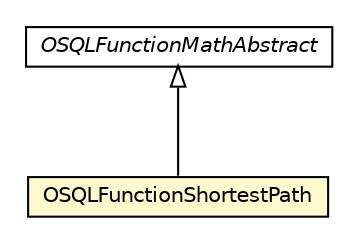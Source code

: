 #!/usr/local/bin/dot
#
# Class diagram 
# Generated by UMLGraph version R5_6-24-gf6e263 (http://www.umlgraph.org/)
#

digraph G {
	edge [fontname="Helvetica",fontsize=10,labelfontname="Helvetica",labelfontsize=10];
	node [fontname="Helvetica",fontsize=10,shape=plaintext];
	nodesep=0.25;
	ranksep=0.5;
	// com.orientechnologies.orient.core.sql.functions.math.OSQLFunctionMathAbstract
	c6208582 [label=<<table title="com.orientechnologies.orient.core.sql.functions.math.OSQLFunctionMathAbstract" border="0" cellborder="1" cellspacing="0" cellpadding="2" port="p" href="../math/OSQLFunctionMathAbstract.html">
		<tr><td><table border="0" cellspacing="0" cellpadding="1">
<tr><td align="center" balign="center"><font face="Helvetica-Oblique"> OSQLFunctionMathAbstract </font></td></tr>
		</table></td></tr>
		</table>>, URL="../math/OSQLFunctionMathAbstract.html", fontname="Helvetica", fontcolor="black", fontsize=10.0];
	// com.orientechnologies.orient.core.sql.functions.graph.OSQLFunctionShortestPath
	c6208593 [label=<<table title="com.orientechnologies.orient.core.sql.functions.graph.OSQLFunctionShortestPath" border="0" cellborder="1" cellspacing="0" cellpadding="2" port="p" bgcolor="lemonChiffon" href="./OSQLFunctionShortestPath.html">
		<tr><td><table border="0" cellspacing="0" cellpadding="1">
<tr><td align="center" balign="center"> OSQLFunctionShortestPath </td></tr>
		</table></td></tr>
		</table>>, URL="./OSQLFunctionShortestPath.html", fontname="Helvetica", fontcolor="black", fontsize=10.0];
	//com.orientechnologies.orient.core.sql.functions.graph.OSQLFunctionShortestPath extends com.orientechnologies.orient.core.sql.functions.math.OSQLFunctionMathAbstract
	c6208582:p -> c6208593:p [dir=back,arrowtail=empty];
}

